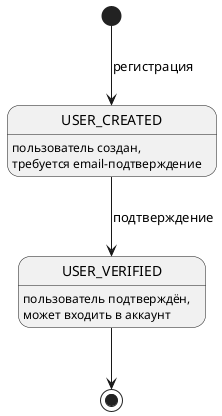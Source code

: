 @startuml registration_states

[*] --> USER_CREATED : регистрация

USER_CREATED : пользователь создан, 
USER_CREATED : требуется email-подтверждение

USER_CREATED --> USER_VERIFIED : подтверждение

USER_VERIFIED: пользователь подтверждён,
USER_VERIFIED: может входить в аккаунт

USER_VERIFIED --> [*]

@enduml